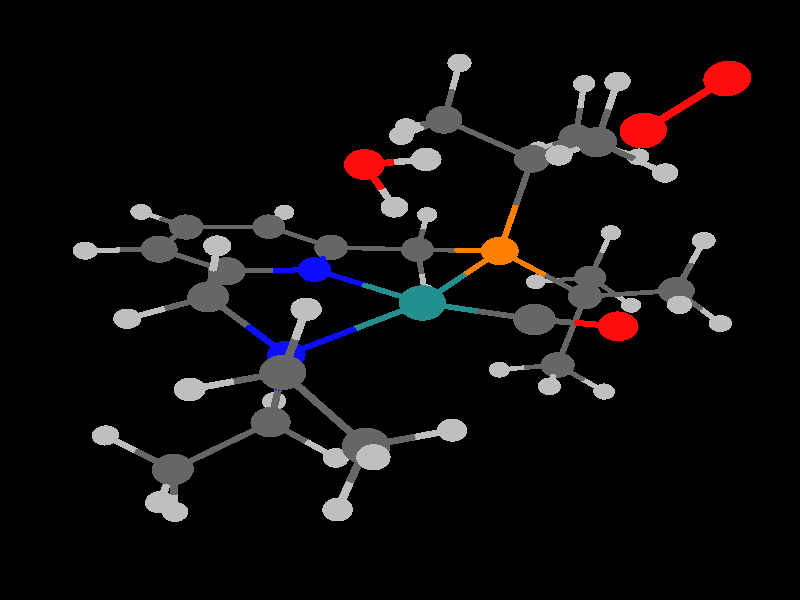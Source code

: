 global_settings {
	ambient_light rgb <0.200000002980232, 0.200000002980232, 0.200000002980232>
	max_trace_level 15
}

background { color rgb <0,0,0> }

camera {
	perspective
	location <-8.78324409896403, -7.39043984753588, 10.724934954372>
	angle 40
	up <0.422385423560561, 0.56656391572654, 0.707528008887405>
	right <0.734470412594216, -0.671361189130066, 0.0991330759814635> * 1
	direction <0.53117206909555, 0.477786022322204, -0.699697613177491> }

light_source {
	<20.4218807297842, -35.8630380968789, 73.9136103283467>
	color rgb <1, 1, 1>
	fade_distance 116.00900481342
	fade_power 0
	parallel
	point_at <-20.4218807297842, 35.8630380968789, -73.9136103283467>
}

light_source {
	<-1.52670824956164, 68.0147282911591, 3.83492876900443>
	color rgb <0.300000011920929, 0.300000011920929, 0.300000011920929>
	fade_distance 116.00900481342
	fade_power 0
	parallel
	point_at <1.52670824956164, -68.0147282911591, -3.83492876900443>
}

#default {
	finish {ambient .8 diffuse 1 specular 1 roughness .005 metallic 0.5}
}

union {
}
merge {
}
union {
cylinder {
	<1.51322, -0.62413, -3.0276>, 	<1.68055489955807, -0.994233115863336, -2.7309926030937>, 0.05
	pigment { rgbt <0.75, 0.75, 0.75, 0> }
}
cylinder {
	<1.68055489955807, -0.994233115863336, -2.7309926030937>, 	<1.87983, -1.43498, -2.37777>, 0.05
	pigment { rgbt <0.400000005960464, 0.400000005960464, 0.400000005960464, 0> }
}
cylinder {
	<2.43798, -2.14343, -3.01352>, 	<2.18318439748148, -1.82002241314298, -2.72329997975249>, 0.05
	pigment { rgbt <0.75, 0.75, 0.75, 0> }
}
cylinder {
	<2.18318439748148, -1.82002241314298, -2.72329997975249>, 	<1.87983, -1.43498, -2.37777>, 0.05
	pigment { rgbt <0.400000005960464, 0.400000005960464, 0.400000005960464, 0> }
}
cylinder {
	<-4.66263, -0.29017, -2.92339>, 	<-4.60482102883287, -0.217533417928787, -2.42990757627907>, 0.05
	pigment { rgbt <0.75, 0.75, 0.75, 0> }
}
cylinder {
	<-4.60482102883287, -0.217533417928787, -2.42990757627907>, 	<-4.53596, -0.13101, -1.84208>, 0.05
	pigment { rgbt <0.400000005960464, 0.400000005960464, 0.400000005960464, 0> }
}
cylinder {
	<4.51427, -0.90664, -2.58207>, 	<4.2752768252057, -0.583663912350834, -2.27818031549516>, 0.05
	pigment { rgbt <0.75, 0.75, 0.75, 0> }
}
cylinder {
	<4.2752768252057, -0.583663912350834, -2.27818031549516>, 	<3.99074, -0.19914, -1.91638>, 0.05
	pigment { rgbt <0.400000005960464, 0.400000005960464, 0.400000005960464, 0> }
}
cylinder {
	<3.67783, 0.65294, -2.5388>, 	<3.82063841049103, 0.264060800194325, -2.25473489866791>, 0.05
	pigment { rgbt <0.75, 0.75, 0.75, 0> }
}
cylinder {
	<3.82063841049103, 0.264060800194325, -2.25473489866791>, 	<3.99074, -0.19914, -1.91638>, 0.05
	pigment { rgbt <0.400000005960464, 0.400000005960464, 0.400000005960464, 0> }
}
cylinder {
	<1.87983, -1.43498, -2.37777>, 	<1.40111291364542, -1.70778317643325, -2.14542982833335>, 0.05
	pigment { rgbt <0.400000005960464, 0.400000005960464, 0.400000005960464, 0> }
}
cylinder {
	<1.40111291364542, -1.70778317643325, -2.14542982833335>, 	<0.99925, -1.93679, -1.95039>, 0.05
	pigment { rgbt <0.75, 0.75, 0.75, 0> }
}
cylinder {
	<1.87983, -1.43498, -2.37777>, 	<2.34105, -1.17389, -1.824155>, 0.05
	pigment { rgbt <0.400000005960464, 0.400000005960464, 0.400000005960464, 0> }
}
cylinder {
	<2.34105, -1.17389, -1.824155>, 	<2.80227, -0.9128, -1.27054>, 0.05
	pigment { rgbt <0.400000005960464, 0.400000005960464, 0.400000005960464, 0> }
}
cylinder {
	<1.60189, 1.41794, -2.26236>, 	<1.59261463198707, 1.57195127793124, -1.78331371709989>, 0.05
	pigment { rgbt <0.75, 0.75, 0.75, 0> }
}
cylinder {
	<1.59261463198707, 1.57195127793124, -1.78331371709989>, 	<1.58157, 1.75534, -1.21289>, 0.05
	pigment { rgbt <0.400000005960464, 0.400000005960464, 0.400000005960464, 0> }
}
cylinder {
	<-2.44741, 0.385, -2.06574>, 	<-2.72996445895744, 0.0646903800296224, -1.80192392991227>, 0.05
	pigment { rgbt <0.75, 0.75, 0.75, 0> }
}
cylinder {
	<-2.72996445895744, 0.0646903800296224, -1.80192392991227>, 	<-3.06655, -0.31687, -1.48766>, 0.05
	pigment { rgbt <0.400000005960464, 0.400000005960464, 0.400000005960464, 0> }
}
cylinder {
	<3.99074, -0.19914, -1.91638>, 	<3.396505, -0.55597, -1.59346>, 0.05
	pigment { rgbt <0.400000005960464, 0.400000005960464, 0.400000005960464, 0> }
}
cylinder {
	<3.396505, -0.55597, -1.59346>, 	<2.80227, -0.9128, -1.27054>, 0.05
	pigment { rgbt <0.400000005960464, 0.400000005960464, 0.400000005960464, 0> }
}
cylinder {
	<3.99074, -0.19914, -1.91638>, 	<4.38875370691342, -0.0021097567279071, -1.51846417199531>, 0.05
	pigment { rgbt <0.400000005960464, 0.400000005960464, 0.400000005960464, 0> }
}
cylinder {
	<4.38875370691342, -0.0021097567279071, -1.51846417199531>, 	<4.72269, 0.1632, -1.18461>, 0.05
	pigment { rgbt <0.75, 0.75, 0.75, 0> }
}
cylinder {
	<-4.53596, -0.13101, -1.84208>, 	<-4.7352425194116, 0.419743214144492, -1.72078066955014>, 0.05
	pigment { rgbt <0.400000005960464, 0.400000005960464, 0.400000005960464, 0> }
}
cylinder {
	<-4.7352425194116, 0.419743214144492, -1.72078066955014>, 	<-4.90254, 0.8821, -1.61895>, 0.05
	pigment { rgbt <0.75, 0.75, 0.75, 0> }
}
cylinder {
	<-4.53596, -0.13101, -1.84208>, 	<-3.801255, -0.22394, -1.66487>, 0.05
	pigment { rgbt <0.400000005960464, 0.400000005960464, 0.400000005960464, 0> }
}
cylinder {
	<-3.801255, -0.22394, -1.66487>, 	<-3.06655, -0.31687, -1.48766>, 0.05
	pigment { rgbt <0.400000005960464, 0.400000005960464, 0.400000005960464, 0> }
}
cylinder {
	<-4.53596, -0.13101, -1.84208>, 	<-4.89003146500474, -0.522532690590763, -1.56114959887018>, 0.05
	pigment { rgbt <0.400000005960464, 0.400000005960464, 0.400000005960464, 0> }
}
cylinder {
	<-4.89003146500474, -0.522532690590763, -1.56114959887018>, 	<-5.18726, -0.8512, -1.32532>, 0.05
	pigment { rgbt <0.75, 0.75, 0.75, 0> }
}
cylinder {
	<-2.7262, -1.32097, -1.77456>, 	<-2.8815010146172, -0.86280120676618, -1.64364811196217>, 0.05
	pigment { rgbt <0.75, 0.75, 0.75, 0> }
}
cylinder {
	<-2.8815010146172, -0.86280120676618, -1.64364811196217>, 	<-3.06655, -0.31687, -1.48766>, 0.05
	pigment { rgbt <0.400000005960464, 0.400000005960464, 0.400000005960464, 0> }
}
cylinder {
	<0.89362, 4.41664, -1.58577>, 	<0.518574001561644, 4.13786685794931, -1.41563612301993>, 0.05
	pigment { rgbt <0.75, 0.75, 0.75, 0> }
}
cylinder {
	<0.518574001561644, 4.13786685794931, -1.41563612301993>, 	<0.07113, 3.80528, -1.21266>, 0.05
	pigment { rgbt <0.400000005960464, 0.400000005960464, 0.400000005960464, 0> }
}
cylinder {
	<-3.06655, -0.31687, -1.48766>, 	<-2.87929357534556, -0.222980121525182, -0.763662795422332>, 0.05
	pigment { rgbt <0.400000005960464, 0.400000005960464, 0.400000005960464, 0> }
}
cylinder {
	<-2.87929357534556, -0.222980121525182, -0.763662795422332>, 	<-2.698, -0.13208, -0.06272>, 0.05
	pigment { rgbt <0.0500000007450581, 0.0500000007450581, 1, 0> }
}
cylinder {
	<2.80227, -0.9128, -1.27054>, 	<3.04653, -1.508725, -0.857865>, 0.05
	pigment { rgbt <0.400000005960464, 0.400000005960464, 0.400000005960464, 0> }
}
cylinder {
	<3.04653, -1.508725, -0.857865>, 	<3.29079, -2.10465, -0.44519>, 0.05
	pigment { rgbt <0.400000005960464, 0.400000005960464, 0.400000005960464, 0> }
}
cylinder {
	<2.80227, -0.9128, -1.27054>, 	<2.25156237512542, -0.368403883623875, -0.730769678933423>, 0.05
	pigment { rgbt <0.400000005960464, 0.400000005960464, 0.400000005960464, 0> }
}
cylinder {
	<2.25156237512542, -0.368403883623875, -0.730769678933423>, 	<1.69152, 0.18522, -0.18185>, 0.05
	pigment { rgbt <1, 0.5, 0, 0> }
}
cylinder {
	<1.58157, 1.75534, -1.21289>, 	<2.04410330888601, 2.12808576848135, -1.14096538008755>, 0.05
	pigment { rgbt <0.400000005960464, 0.400000005960464, 0.400000005960464, 0> }
}
cylinder {
	<2.04410330888601, 2.12808576848135, -1.14096538008755>, 	<2.43243, 2.44103, -1.08058>, 0.05
	pigment { rgbt <0.75, 0.75, 0.75, 0> }
}
cylinder {
	<1.58157, 1.75534, -1.21289>, 	<0.92975, 2.10271, -1.090175>, 0.05
	pigment { rgbt <0.400000005960464, 0.400000005960464, 0.400000005960464, 0> }
}
cylinder {
	<0.92975, 2.10271, -1.090175>, 	<0.27793, 2.45008, -0.96746>, 0.05
	pigment { rgbt <0.400000005960464, 0.400000005960464, 0.400000005960464, 0> }
}
cylinder {
	<1.58157, 1.75534, -1.21289>, 	<1.63607752489876, 0.976955689003694, -0.701753679203099>, 0.05
	pigment { rgbt <0.400000005960464, 0.400000005960464, 0.400000005960464, 0> }
}
cylinder {
	<1.63607752489876, 0.976955689003694, -0.701753679203099>, 	<1.69152, 0.18522, -0.18185>, 0.05
	pigment { rgbt <1, 0.5, 0, 0> }
}
cylinder {
	<0.07113, 3.80528, -1.21266>, 	<-0.55777, 4.082185, -1.100125>, 0.05
	pigment { rgbt <0.400000005960464, 0.400000005960464, 0.400000005960464, 0> }
}
cylinder {
	<-0.55777, 4.082185, -1.100125>, 	<-1.18667, 4.35909, -0.98759>, 0.05
	pigment { rgbt <0.400000005960464, 0.400000005960464, 0.400000005960464, 0> }
}
cylinder {
	<0.07113, 3.80528, -1.21266>, 	<0.17453, 3.12768, -1.09006>, 0.05
	pigment { rgbt <0.400000005960464, 0.400000005960464, 0.400000005960464, 0> }
}
cylinder {
	<0.17453, 3.12768, -1.09006>, 	<0.27793, 2.45008, -0.96746>, 0.05
	pigment { rgbt <0.400000005960464, 0.400000005960464, 0.400000005960464, 0> }
}
cylinder {
	<-1.36516, 5.41798, -1.18246>, 	<-1.28376526781587, 4.93510662915314, -1.09359568569263>, 0.05
	pigment { rgbt <0.75, 0.75, 0.75, 0> }
}
cylinder {
	<-1.28376526781587, 4.93510662915314, -1.09359568569263>, 	<-1.18667, 4.35909, -0.98759>, 0.05
	pigment { rgbt <0.400000005960464, 0.400000005960464, 0.400000005960464, 0> }
}
cylinder {
	<3.77809, -2.83412, -1.11411>, 	<3.55564239458558, -2.50112419716467, -0.808754670195337>, 0.05
	pigment { rgbt <0.75, 0.75, 0.75, 0> }
}
cylinder {
	<3.55564239458558, -2.50112419716467, -0.808754670195337>, 	<3.29079, -2.10465, -0.44519>, 0.05
	pigment { rgbt <0.400000005960464, 0.400000005960464, 0.400000005960464, 0> }
}
cylinder {
	<-1.18667, 4.35909, -0.98759>, 	<-1.70013, 3.95307, -0.74951>, 0.05
	pigment { rgbt <0.400000005960464, 0.400000005960464, 0.400000005960464, 0> }
}
cylinder {
	<-1.70013, 3.95307, -0.74951>, 	<-2.21359, 3.54705, -0.51143>, 0.05
	pigment { rgbt <0.400000005960464, 0.400000005960464, 0.400000005960464, 0> }
}
cylinder {
	<0.27793, 2.45008, -0.96746>, 	<-0.232250924437928, 2.05725539461598, -0.724513794802203>, 0.05
	pigment { rgbt <0.400000005960464, 0.400000005960464, 0.400000005960464, 0> }
}
cylinder {
	<-0.232250924437928, 2.05725539461598, -0.724513794802203>, 	<-0.72464, 1.67813, -0.49004>, 0.05
	pigment { rgbt <0.0500000007450581, 0.0500000007450581, 1, 0> }
}
cylinder {
	<-2.21359, 3.54705, -0.51143>, 	<-2.75534357676162, 3.76494825539599, -0.406327031651006>, 0.05
	pigment { rgbt <0.400000005960464, 0.400000005960464, 0.400000005960464, 0> }
}
cylinder {
	<-2.75534357676162, 3.76494825539599, -0.406327031651006>, 	<-3.20944, 3.94759, -0.31823>, 0.05
	pigment { rgbt <0.75, 0.75, 0.75, 0> }
}
cylinder {
	<-2.21359, 3.54705, -0.51143>, 	<-2.078335, 2.877485, -0.385945>, 0.05
	pigment { rgbt <0.400000005960464, 0.400000005960464, 0.400000005960464, 0> }
}
cylinder {
	<-2.078335, 2.877485, -0.385945>, 	<-1.94308, 2.20792, -0.26046>, 0.05
	pigment { rgbt <0.400000005960464, 0.400000005960464, 0.400000005960464, 0> }
}
cylinder {
	<-0.72464, 1.67813, -0.49004>, 	<-1.32301596803223, 1.93830990553806, -0.377293246166541>, 0.05
	pigment { rgbt <0.0500000007450581, 0.0500000007450581, 1, 0> }
}
cylinder {
	<-1.32301596803223, 1.93830990553806, -0.377293246166541>, 	<-1.94308, 2.20792, -0.26046>, 0.05
	pigment { rgbt <0.400000005960464, 0.400000005960464, 0.400000005960464, 0> }
}
cylinder {
	<-0.72464, 1.67813, -0.49004>, 	<-0.599026165821146, 0.711775781758127, -0.241490798284877>, 0.05
	pigment { rgbt <0.0500000007450581, 0.0500000007450581, 1, 0> }
}
cylinder {
	<-0.599026165821146, 0.711775781758127, -0.241490798284877>, 	<-0.46342, -0.33145, 0.02683>, 0.05
	pigment { rgbt <0.140000000596046, 0.560000002384186, 0.560000002384186, 0> }
}
cylinder {
	<3.29079, -2.10465, -0.44519>, 	<2.83947449356914, -2.38345150368961, -0.169329601011589>, 0.05
	pigment { rgbt <0.400000005960464, 0.400000005960464, 0.400000005960464, 0> }
}
cylinder {
	<2.83947449356914, -2.38345150368961, -0.169329601011589>, 	<2.46062, -2.61749, 0.06224>, 0.05
	pigment { rgbt <0.75, 0.75, 0.75, 0> }
}
cylinder {
	<3.29079, -2.10465, -0.44519>, 	<3.69363051385082, -1.94384868394068, -0.0338087170799705>, 0.05
	pigment { rgbt <0.400000005960464, 0.400000005960464, 0.400000005960464, 0> }
}
cylinder {
	<3.69363051385082, -1.94384868394068, -0.0338087170799705>, 	<4.03178, -1.80887, 0.31151>, 0.05
	pigment { rgbt <0.75, 0.75, 0.75, 0> }
}
cylinder {
	<-3.96754, -2.70395, -0.43213>, 	<-3.72233197032109, -2.59988183009607, -0.00640114145865724>, 0.05
	pigment { rgbt <0.75, 0.75, 0.75, 0> }
}
cylinder {
	<-3.72233197032109, -2.59988183009607, -0.00640114145865724>, 	<-3.43025, -2.47592, 0.50071>, 0.05
	pigment { rgbt <0.400000005960464, 0.400000005960464, 0.400000005960464, 0> }
}
cylinder {
	<-1.94308, 2.20792, -0.26046>, 	<-2.43056, 1.735505, 0.055515>, 0.05
	pigment { rgbt <0.400000005960464, 0.400000005960464, 0.400000005960464, 0> }
}
cylinder {
	<-2.43056, 1.735505, 0.055515>, 	<-2.91804, 1.26309, 0.37149>, 0.05
	pigment { rgbt <0.400000005960464, 0.400000005960464, 0.400000005960464, 0> }
}
cylinder {
	<1.69152, 0.18522, -0.18185>, 	<0.633413136600793, -0.0684724801212416, -0.0793850867058264>, 0.05
	pigment { rgbt <1, 0.5, 0, 0> }
}
cylinder {
	<0.633413136600793, -0.0684724801212416, -0.0793850867058264>, 	<-0.46342, -0.33145, 0.02683>, 0.05
	pigment { rgbt <0.140000000596046, 0.560000002384186, 0.560000002384186, 0> }
}
cylinder {
	<1.69152, 0.18522, -0.18185>, 	<2.16461805654154, 0.475087852850088, 0.602897216453814>, 0.05
	pigment { rgbt <1, 0.5, 0, 0> }
}
cylinder {
	<2.16461805654154, 0.475087852850088, 0.602897216453814>, 	<2.62984, 0.76013, 1.37458>, 0.05
	pigment { rgbt <0.400000005960464, 0.400000005960464, 0.400000005960464, 0> }
}
cylinder {
	<-2.698, -0.13208, -0.06272>, 	<-1.62052003689929, -0.228213134747196, -0.0195403730921834>, 0.05
	pigment { rgbt <0.0500000007450581, 0.0500000007450581, 1, 0> }
}
cylinder {
	<-1.62052003689929, -0.228213134747196, -0.0195403730921834>, 	<-0.46342, -0.33145, 0.02683>, 0.05
	pigment { rgbt <0.140000000596046, 0.560000002384186, 0.560000002384186, 0> }
}
cylinder {
	<-2.698, -0.13208, -0.06272>, 	<-2.80623305685782, 0.554174835195056, 0.150858783940341>, 0.05
	pigment { rgbt <0.0500000007450581, 0.0500000007450581, 1, 0> }
}
cylinder {
	<-2.80623305685782, 0.554174835195056, 0.150858783940341>, 	<-2.91804, 1.26309, 0.37149>, 0.05
	pigment { rgbt <0.400000005960464, 0.400000005960464, 0.400000005960464, 0> }
}
cylinder {
	<-2.698, -0.13208, -0.06272>, 	<-3.07723085206621, -0.561676565722166, 0.387600342617619>, 0.05
	pigment { rgbt <0.0500000007450581, 0.0500000007450581, 1, 0> }
}
cylinder {
	<-3.07723085206621, -0.561676565722166, 0.387600342617619>, 	<-3.46895, -1.00542, 0.85275>, 0.05
	pigment { rgbt <0.400000005960464, 0.400000005960464, 0.400000005960464, 0> }
}
cylinder {
	<-0.46342, -0.33145, 0.02683>, 	<-0.286950763627531, -1.17672017104305, 0.394786473235268>, 0.05
	pigment { rgbt <0.140000000596046, 0.560000002384186, 0.560000002384186, 0> }
}
cylinder {
	<-0.286950763627531, -1.17672017104305, 0.394786473235268>, 	<-0.12101, -1.97156, 0.74079>, 0.05
	pigment { rgbt <0.400000005960464, 0.400000005960464, 0.400000005960464, 0> }
}
cylinder {
	<-3.95711, 1.59353, 0.19285>, 	<-3.48271579905858, 1.44266545790073, 0.2744092597767>, 0.05
	pigment { rgbt <0.75, 0.75, 0.75, 0> }
}
cylinder {
	<-3.48271579905858, 1.44266545790073, 0.2744092597767>, 	<-2.91804, 1.26309, 0.37149>, 0.05
	pigment { rgbt <0.400000005960464, 0.400000005960464, 0.400000005960464, 0> }
}
cylinder {
	<4.24324, 1.84519, 0.35313>, 	<4.17794043748683, 1.50654237018316, 0.718824893915041>, 0.05
	pigment { rgbt <0.75, 0.75, 0.75, 0> }
}
cylinder {
	<4.17794043748683, 1.50654237018316, 0.718824893915041>, 	<4.10017, 1.10322, 1.15436>, 0.05
	pigment { rgbt <0.400000005960464, 0.400000005960464, 0.400000005960464, 0> }
}
cylinder {
	<-2.91804, 1.26309, 0.37149>, 	<-2.8217998303637, 1.27101444611339, 0.963198281910851>, 0.05
	pigment { rgbt <0.400000005960464, 0.400000005960464, 0.400000005960464, 0> }
}
cylinder {
	<-2.8217998303637, 1.27101444611339, 0.963198281910851>, 	<-2.74097, 1.27767, 1.46016>, 0.05
	pigment { rgbt <0.75, 0.75, 0.75, 0> }
}
cylinder {
	<-2.39508, -2.82967, 0.40433>, 	<-2.86741919251851, -2.66825690905511, 0.448307367364717>, 0.05
	pigment { rgbt <0.75, 0.75, 0.75, 0> }
}
cylinder {
	<-2.86741919251851, -2.66825690905511, 0.448307367364717>, 	<-3.43025, -2.47592, 0.50071>, 0.05
	pigment { rgbt <0.400000005960464, 0.400000005960464, 0.400000005960464, 0> }
}
cylinder {
	<-3.43025, -2.47592, 0.50071>, 	<-3.4496, -1.74067, 0.67673>, 0.05
	pigment { rgbt <0.400000005960464, 0.400000005960464, 0.400000005960464, 0> }
}
cylinder {
	<-3.4496, -1.74067, 0.67673>, 	<-3.46895, -1.00542, 0.85275>, 0.05
	pigment { rgbt <0.400000005960464, 0.400000005960464, 0.400000005960464, 0> }
}
cylinder {
	<-3.43025, -2.47592, 0.50071>, 	<-3.6931642205682, -2.78700598576515, 0.938523445251219>, 0.05
	pigment { rgbt <0.400000005960464, 0.400000005960464, 0.400000005960464, 0> }
}
cylinder {
	<-3.6931642205682, -2.78700598576515, 0.938523445251219>, 	<-3.91387, -3.04815, 1.30605>, 0.05
	pigment { rgbt <0.75, 0.75, 0.75, 0> }
}
cylinder {
	<-0.12101, -1.97156, 0.74079>, 	<0.0207202233724112, -2.493556285315, 1.00505631825789>, 0.05
	pigment { rgbt <0.400000005960464, 0.400000005960464, 0.400000005960464, 0> }
}
cylinder {
	<0.0207202233724112, -2.493556285315, 1.00505631825789>, 	<0.15567, -2.99058, 1.25668>, 0.05
	pigment { rgbt <1, 0.0500000007450581, 0.0500000007450581, 0> }
}
cylinder {
	<-3.46895, -1.00542, 0.85275>, 	<-4.03994232006653, -0.815353637823995, 0.873015486977003>, 0.05
	pigment { rgbt <0.400000005960464, 0.400000005960464, 0.400000005960464, 0> }
}
cylinder {
	<-4.03994232006653, -0.815353637823995, 0.873015486977003>, 	<-4.5199, -0.65559, 0.89005>, 0.05
	pigment { rgbt <0.75, 0.75, 0.75, 0> }
}
cylinder {
	<-3.46895, -1.00542, 0.85275>, 	<-3.23269710321977, -0.913019543591751, 1.39394723664815>, 0.05
	pigment { rgbt <0.400000005960464, 0.400000005960464, 0.400000005960464, 0> }
}
cylinder {
	<-3.23269710321977, -0.913019543591751, 1.39394723664815>, 	<-3.03439, -0.83546, 1.84822>, 0.05
	pigment { rgbt <0.75, 0.75, 0.75, 0> }
}
cylinder {
	<4.70552, 0.21706, 0.9171>, 	<4.42928190657856, 0.621439530629126, 1.02536835722338>, 0.05
	pigment { rgbt <0.75, 0.75, 0.75, 0> }
}
cylinder {
	<4.42928190657856, 0.621439530629126, 1.02536835722338>, 	<4.10017, 1.10322, 1.15436>, 0.05
	pigment { rgbt <0.400000005960464, 0.400000005960464, 0.400000005960464, 0> }
}
cylinder {
	<4.10017, 1.10322, 1.15436>, 	<3.365005, 0.931675, 1.26447>, 0.05
	pigment { rgbt <0.400000005960464, 0.400000005960464, 0.400000005960464, 0> }
}
cylinder {
	<3.365005, 0.931675, 1.26447>, 	<2.62984, 0.76013, 1.37458>, 0.05
	pigment { rgbt <0.400000005960464, 0.400000005960464, 0.400000005960464, 0> }
}
cylinder {
	<4.10017, 1.10322, 1.15436>, 	<4.32402692916196, 1.34086009834606, 1.6574293702088>, 0.05
	pigment { rgbt <0.400000005960464, 0.400000005960464, 0.400000005960464, 0> }
}
cylinder {
	<4.32402692916196, 1.34086009834606, 1.6574293702088>, 	<4.51205, 1.54046, 2.07997>, 0.05
	pigment { rgbt <0.75, 0.75, 0.75, 0> }
}
cylinder {
	<2.00966, 2.86779, 1.2054>, 	<1.95650768789812, 2.47427302816006, 1.51326443524232>, 0.05
	pigment { rgbt <0.75, 0.75, 0.75, 0> }
}
cylinder {
	<1.95650768789812, 2.47427302816006, 1.51326443524232>, 	<1.8932, 2.00557, 1.87995>, 0.05
	pigment { rgbt <0.400000005960464, 0.400000005960464, 0.400000005960464, 0> }
}
cylinder {
	<2.62984, 0.76013, 1.37458>, 	<2.26152, 1.38285, 1.627265>, 0.05
	pigment { rgbt <0.400000005960464, 0.400000005960464, 0.400000005960464, 0> }
}
cylinder {
	<2.26152, 1.38285, 1.627265>, 	<1.8932, 2.00557, 1.87995>, 0.05
	pigment { rgbt <0.400000005960464, 0.400000005960464, 0.400000005960464, 0> }
}
cylinder {
	<2.62984, 0.76013, 1.37458>, 	<2.559795, 0.21623, 1.90823>, 0.05
	pigment { rgbt <0.400000005960464, 0.400000005960464, 0.400000005960464, 0> }
}
cylinder {
	<2.559795, 0.21623, 1.90823>, 	<2.48975, -0.32767, 2.44188>, 0.05
	pigment { rgbt <0.400000005960464, 0.400000005960464, 0.400000005960464, 0> }
}
cylinder {
	<1.8932, 2.00557, 1.87995>, 	<1.31042382074508, 1.89607216133662, 1.95799344016738>, 0.05
	pigment { rgbt <0.400000005960464, 0.400000005960464, 0.400000005960464, 0> }
}
cylinder {
	<1.31042382074508, 1.89607216133662, 1.95799344016738>, 	<0.82119, 1.80415, 2.02351>, 0.05
	pigment { rgbt <0.75, 0.75, 0.75, 0> }
}
cylinder {
	<1.8932, 2.00557, 1.87995>, 	<2.1219829197016, 2.16323905940712, 2.41117336269202>, 0.05
	pigment { rgbt <0.400000005960464, 0.400000005960464, 0.400000005960464, 0> }
}
cylinder {
	<2.1219829197016, 2.16323905940712, 2.41117336269202>, 	<2.31413, 2.29566, 2.85733>, 0.05
	pigment { rgbt <0.75, 0.75, 0.75, 0> }
}
cylinder {
	<-0.79412, 0.18153, 2.10483>, 	<-0.979254984912152, 0.288496050567296, 2.52358514849083>, 0.05
	pigment { rgbt <0.75, 0.75, 0.75, 0> }
}
cylinder {
	<-0.979254984912152, 0.288496050567296, 2.52358514849083>, 	<-1.19085, 0.41075, 3.00219>, 0.05
	pigment { rgbt <1, 0.0500000007450581, 0.0500000007450581, 0> }
}
cylinder {
	<2.93382, -1.28555, 2.13926>, 	<2.73119220554871, -0.848472260569281, 2.27734458836861>, 0.05
	pigment { rgbt <0.75, 0.75, 0.75, 0> }
}
cylinder {
	<2.73119220554871, -0.848472260569281, 2.27734458836861>, 	<2.48975, -0.32767, 2.44188>, 0.05
	pigment { rgbt <0.400000005960464, 0.400000005960464, 0.400000005960464, 0> }
}
cylinder {
	<2.48975, -0.32767, 2.44188>, 	<1.91330554503381, -0.420870471646769, 2.5653607018901>, 0.05
	pigment { rgbt <0.400000005960464, 0.400000005960464, 0.400000005960464, 0> }
}
cylinder {
	<1.91330554503381, -0.420870471646769, 2.5653607018901>, 	<1.42958, -0.49908, 2.66898>, 0.05
	pigment { rgbt <0.75, 0.75, 0.75, 0> }
}
cylinder {
	<2.48975, -0.32767, 2.44188>, 	<2.76370449175396, -0.148003029780561, 2.94411269050723>, 0.05
	pigment { rgbt <0.400000005960464, 0.400000005960464, 0.400000005960464, 0> }
}
cylinder {
	<2.76370449175396, -0.148003029780561, 2.94411269050723>, 	<2.9938, 0.0029, 3.36594>, 0.05
	pigment { rgbt <0.75, 0.75, 0.75, 0> }
}
cylinder {
	<-1.19085, 0.41075, 3.00219>, 	<-1.09469942565161, -0.0208794470498493, 3.26975918729265>, 0.05
	pigment { rgbt <1, 0.0500000007450581, 0.0500000007450581, 0> }
}
cylinder {
	<-1.09469942565161, -0.0208794470498493, 3.26975918729265>, 	<-1.01105, -0.39639, 3.50254>, 0.05
	pigment { rgbt <0.75, 0.75, 0.75, 0> }
}
cylinder {
	<0.21311, -2.25344, 4.58777>, 	<0.740745, -2.31767, 4.86113>, 0.05
	pigment { rgbt <1, 0.0500000007450581, 0.0500000007450581, 0> }
}
cylinder {
	<0.740745, -2.31767, 4.86113>, 	<1.26838, -2.3819, 5.13449>, 0.05
	pigment { rgbt <1, 0.0500000007450581, 0.0500000007450581, 0> }
}
sphere {
	<-3.91387, -3.04815, 1.30605>, 0.176
	pigment { rgbt <0.75, 0.75, 0.75,0> }
}
sphere {
	<-3.43025, -2.47592, 0.50071>, 0.272
	pigment { rgbt <0.400000005960464, 0.400000005960464, 0.400000005960464,0> }
}
sphere {
	<-3.96754, -2.70395, -0.43213>, 0.176
	pigment { rgbt <0.75, 0.75, 0.75,0> }
}
sphere {
	<-2.39508, -2.82967, 0.40433>, 0.176
	pigment { rgbt <0.75, 0.75, 0.75,0> }
}
sphere {
	<1.42958, -0.49908, 2.66898>, 0.176
	pigment { rgbt <0.75, 0.75, 0.75,0> }
}
sphere {
	<0.21311, -2.25344, 4.58777>, 0.2432
	pigment { rgbt <1, 0.0500000007450581, 0.0500000007450581,0> }
}
sphere {
	<4.03178, -1.80887, 0.31151>, 0.176
	pigment { rgbt <0.75, 0.75, 0.75,0> }
}
sphere {
	<1.26838, -2.3819, 5.13449>, 0.2432
	pigment { rgbt <1, 0.0500000007450581, 0.0500000007450581,0> }
}
sphere {
	<-3.46895, -1.00542, 0.85275>, 0.272
	pigment { rgbt <0.400000005960464, 0.400000005960464, 0.400000005960464,0> }
}
sphere {
	<2.9938, 0.0029, 3.36594>, 0.176
	pigment { rgbt <0.75, 0.75, 0.75,0> }
}
sphere {
	<-4.5199, -0.65559, 0.89005>, 0.176
	pigment { rgbt <0.75, 0.75, 0.75,0> }
}
sphere {
	<2.48975, -0.32767, 2.44188>, 0.272
	pigment { rgbt <0.400000005960464, 0.400000005960464, 0.400000005960464,0> }
}
sphere {
	<2.46062, -2.61749, 0.06224>, 0.176
	pigment { rgbt <0.75, 0.75, 0.75,0> }
}
sphere {
	<2.93382, -1.28555, 2.13926>, 0.176
	pigment { rgbt <0.75, 0.75, 0.75,0> }
}
sphere {
	<-3.03439, -0.83546, 1.84822>, 0.176
	pigment { rgbt <0.75, 0.75, 0.75,0> }
}
sphere {
	<3.29079, -2.10465, -0.44519>, 0.272
	pigment { rgbt <0.400000005960464, 0.400000005960464, 0.400000005960464,0> }
}
sphere {
	<3.77809, -2.83412, -1.11411>, 0.176
	pigment { rgbt <0.75, 0.75, 0.75,0> }
}
sphere {
	<-2.74097, 1.27767, 1.46016>, 0.176
	pigment { rgbt <0.75, 0.75, 0.75,0> }
}
sphere {
	<-0.46342, -0.33145, 0.02683>, 0.328
	pigment { rgbt <0.140000000596046, 0.560000002384186, 0.560000002384186,0> }
}
sphere {
	<0.82119, 1.80415, 2.02351>, 0.176
	pigment { rgbt <0.75, 0.75, 0.75,0> }
}
sphere {
	<-2.698, -0.13208, -0.06272>, 0.248
	pigment { rgbt <0.0500000007450581, 0.0500000007450581, 1,0> }
}
sphere {
	<-2.91804, 1.26309, 0.37149>, 0.272
	pigment { rgbt <0.400000005960464, 0.400000005960464, 0.400000005960464,0> }
}
sphere {
	<2.62984, 0.76013, 1.37458>, 0.272
	pigment { rgbt <0.400000005960464, 0.400000005960464, 0.400000005960464,0> }
}
sphere {
	<2.31413, 2.29566, 2.85733>, 0.176
	pigment { rgbt <0.75, 0.75, 0.75,0> }
}
sphere {
	<4.72269, 0.1632, -1.18461>, 0.176
	pigment { rgbt <0.75, 0.75, 0.75,0> }
}
sphere {
	<1.8932, 2.00557, 1.87995>, 0.272
	pigment { rgbt <0.400000005960464, 0.400000005960464, 0.400000005960464,0> }
}
sphere {
	<2.80227, -0.9128, -1.27054>, 0.272
	pigment { rgbt <0.400000005960464, 0.400000005960464, 0.400000005960464,0> }
}
sphere {
	<1.69152, 0.18522, -0.18185>, 0.288
	pigment { rgbt <1, 0.5, 0,0> }
}
sphere {
	<-3.95711, 1.59353, 0.19285>, 0.176
	pigment { rgbt <0.75, 0.75, 0.75,0> }
}
sphere {
	<3.99074, -0.19914, -1.91638>, 0.272
	pigment { rgbt <0.400000005960464, 0.400000005960464, 0.400000005960464,0> }
}
sphere {
	<-2.7262, -1.32097, -1.77456>, 0.176
	pigment { rgbt <0.75, 0.75, 0.75,0> }
}
sphere {
	<-5.18726, -0.8512, -1.32532>, 0.176
	pigment { rgbt <0.75, 0.75, 0.75,0> }
}
sphere {
	<4.51427, -0.90664, -2.58207>, 0.176
	pigment { rgbt <0.75, 0.75, 0.75,0> }
}
sphere {
	<-3.06655, -0.31687, -1.48766>, 0.272
	pigment { rgbt <0.400000005960464, 0.400000005960464, 0.400000005960464,0> }
}
sphere {
	<4.51205, 1.54046, 2.07997>, 0.176
	pigment { rgbt <0.75, 0.75, 0.75,0> }
}
sphere {
	<-0.12101, -1.97156, 0.74079>, 0.272
	pigment { rgbt <0.400000005960464, 0.400000005960464, 0.400000005960464,0> }
}
sphere {
	<4.10017, 1.10322, 1.15436>, 0.272
	pigment { rgbt <0.400000005960464, 0.400000005960464, 0.400000005960464,0> }
}
sphere {
	<0.99925, -1.93679, -1.95039>, 0.176
	pigment { rgbt <0.75, 0.75, 0.75,0> }
}
sphere {
	<1.87983, -1.43498, -2.37777>, 0.272
	pigment { rgbt <0.400000005960464, 0.400000005960464, 0.400000005960464,0> }
}
sphere {
	<4.70552, 0.21706, 0.9171>, 0.176
	pigment { rgbt <0.75, 0.75, 0.75,0> }
}
sphere {
	<2.43798, -2.14343, -3.01352>, 0.176
	pigment { rgbt <0.75, 0.75, 0.75,0> }
}
sphere {
	<-1.94308, 2.20792, -0.26046>, 0.272
	pigment { rgbt <0.400000005960464, 0.400000005960464, 0.400000005960464,0> }
}
sphere {
	<-0.72464, 1.67813, -0.49004>, 0.248
	pigment { rgbt <0.0500000007450581, 0.0500000007450581, 1,0> }
}
sphere {
	<-4.53596, -0.13101, -1.84208>, 0.272
	pigment { rgbt <0.400000005960464, 0.400000005960464, 0.400000005960464,0> }
}
sphere {
	<2.00966, 2.86779, 1.2054>, 0.176
	pigment { rgbt <0.75, 0.75, 0.75,0> }
}
sphere {
	<-2.44741, 0.385, -2.06574>, 0.176
	pigment { rgbt <0.75, 0.75, 0.75,0> }
}
sphere {
	<3.67783, 0.65294, -2.5388>, 0.176
	pigment { rgbt <0.75, 0.75, 0.75,0> }
}
sphere {
	<-4.90254, 0.8821, -1.61895>, 0.176
	pigment { rgbt <0.75, 0.75, 0.75,0> }
}
sphere {
	<1.58157, 1.75534, -1.21289>, 0.272
	pigment { rgbt <0.400000005960464, 0.400000005960464, 0.400000005960464,0> }
}
sphere {
	<-4.66263, -0.29017, -2.92339>, 0.176
	pigment { rgbt <0.75, 0.75, 0.75,0> }
}
sphere {
	<4.24324, 1.84519, 0.35313>, 0.176
	pigment { rgbt <0.75, 0.75, 0.75,0> }
}
sphere {
	<0.27793, 2.45008, -0.96746>, 0.272
	pigment { rgbt <0.400000005960464, 0.400000005960464, 0.400000005960464,0> }
}
sphere {
	<-2.21359, 3.54705, -0.51143>, 0.272
	pigment { rgbt <0.400000005960464, 0.400000005960464, 0.400000005960464,0> }
}
sphere {
	<1.51322, -0.62413, -3.0276>, 0.176
	pigment { rgbt <0.75, 0.75, 0.75,0> }
}
sphere {
	<-3.20944, 3.94759, -0.31823>, 0.176
	pigment { rgbt <0.75, 0.75, 0.75,0> }
}
sphere {
	<1.60189, 1.41794, -2.26236>, 0.176
	pigment { rgbt <0.75, 0.75, 0.75,0> }
}
sphere {
	<2.43243, 2.44103, -1.08058>, 0.176
	pigment { rgbt <0.75, 0.75, 0.75,0> }
}
sphere {
	<0.07113, 3.80528, -1.21266>, 0.272
	pigment { rgbt <0.400000005960464, 0.400000005960464, 0.400000005960464,0> }
}
sphere {
	<-1.18667, 4.35909, -0.98759>, 0.272
	pigment { rgbt <0.400000005960464, 0.400000005960464, 0.400000005960464,0> }
}
sphere {
	<0.89362, 4.41664, -1.58577>, 0.176
	pigment { rgbt <0.75, 0.75, 0.75,0> }
}
sphere {
	<-1.36516, 5.41798, -1.18246>, 0.176
	pigment { rgbt <0.75, 0.75, 0.75,0> }
}
sphere {
	<0.15567, -2.99058, 1.25668>, 0.2432
	pigment { rgbt <1, 0.0500000007450581, 0.0500000007450581,0> }
}
sphere {
	<-1.19085, 0.41075, 3.00219>, 0.2432
	pigment { rgbt <1, 0.0500000007450581, 0.0500000007450581,0> }
}
sphere {
	<-1.01105, -0.39639, 3.50254>, 0.176
	pigment { rgbt <0.75, 0.75, 0.75,0> }
}
sphere {
	<-0.79412, 0.18153, 2.10483>, 0.176
	pigment { rgbt <0.75, 0.75, 0.75,0> }
}
}
merge {
}
